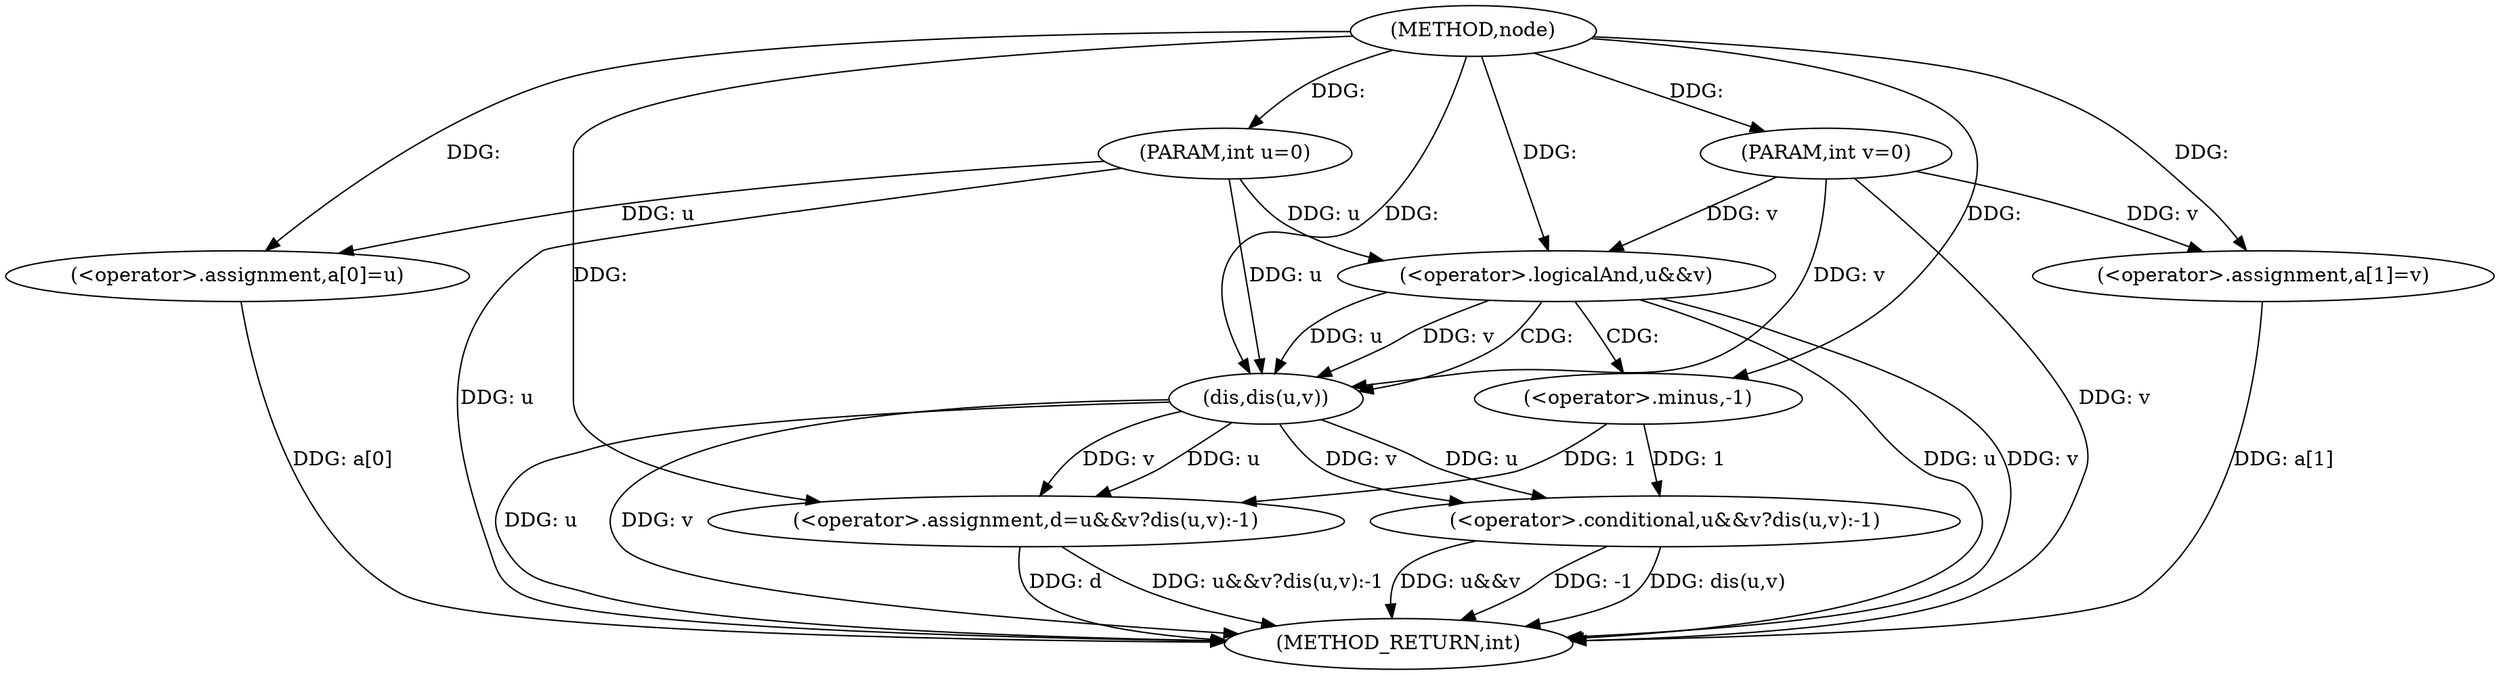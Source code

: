 digraph "node" {  
"1000395" [label = "(METHOD,node)" ]
"1000421" [label = "(METHOD_RETURN,int)" ]
"1000396" [label = "(PARAM,int u=0)" ]
"1000397" [label = "(PARAM,int v=0)" ]
"1000410" [label = "(<operator>.assignment,d=u&&v?dis(u,v):-1)" ]
"1000400" [label = "(<operator>.assignment,a[0]=u)" ]
"1000405" [label = "(<operator>.assignment,a[1]=v)" ]
"1000412" [label = "(<operator>.conditional,u&&v?dis(u,v):-1)" ]
"1000413" [label = "(<operator>.logicalAnd,u&&v)" ]
"1000416" [label = "(dis,dis(u,v))" ]
"1000419" [label = "(<operator>.minus,-1)" ]
  "1000396" -> "1000421"  [ label = "DDG: u"] 
  "1000397" -> "1000421"  [ label = "DDG: v"] 
  "1000400" -> "1000421"  [ label = "DDG: a[0]"] 
  "1000405" -> "1000421"  [ label = "DDG: a[1]"] 
  "1000413" -> "1000421"  [ label = "DDG: u"] 
  "1000413" -> "1000421"  [ label = "DDG: v"] 
  "1000412" -> "1000421"  [ label = "DDG: u&&v"] 
  "1000412" -> "1000421"  [ label = "DDG: -1"] 
  "1000416" -> "1000421"  [ label = "DDG: u"] 
  "1000416" -> "1000421"  [ label = "DDG: v"] 
  "1000412" -> "1000421"  [ label = "DDG: dis(u,v)"] 
  "1000410" -> "1000421"  [ label = "DDG: u&&v?dis(u,v):-1"] 
  "1000410" -> "1000421"  [ label = "DDG: d"] 
  "1000395" -> "1000396"  [ label = "DDG: "] 
  "1000395" -> "1000397"  [ label = "DDG: "] 
  "1000416" -> "1000410"  [ label = "DDG: v"] 
  "1000416" -> "1000410"  [ label = "DDG: u"] 
  "1000419" -> "1000410"  [ label = "DDG: 1"] 
  "1000396" -> "1000400"  [ label = "DDG: u"] 
  "1000395" -> "1000400"  [ label = "DDG: "] 
  "1000397" -> "1000405"  [ label = "DDG: v"] 
  "1000395" -> "1000405"  [ label = "DDG: "] 
  "1000395" -> "1000410"  [ label = "DDG: "] 
  "1000416" -> "1000412"  [ label = "DDG: v"] 
  "1000416" -> "1000412"  [ label = "DDG: u"] 
  "1000419" -> "1000412"  [ label = "DDG: 1"] 
  "1000396" -> "1000413"  [ label = "DDG: u"] 
  "1000395" -> "1000413"  [ label = "DDG: "] 
  "1000397" -> "1000413"  [ label = "DDG: v"] 
  "1000413" -> "1000416"  [ label = "DDG: u"] 
  "1000396" -> "1000416"  [ label = "DDG: u"] 
  "1000395" -> "1000416"  [ label = "DDG: "] 
  "1000413" -> "1000416"  [ label = "DDG: v"] 
  "1000397" -> "1000416"  [ label = "DDG: v"] 
  "1000395" -> "1000419"  [ label = "DDG: "] 
  "1000413" -> "1000416"  [ label = "CDG: "] 
  "1000413" -> "1000419"  [ label = "CDG: "] 
}
